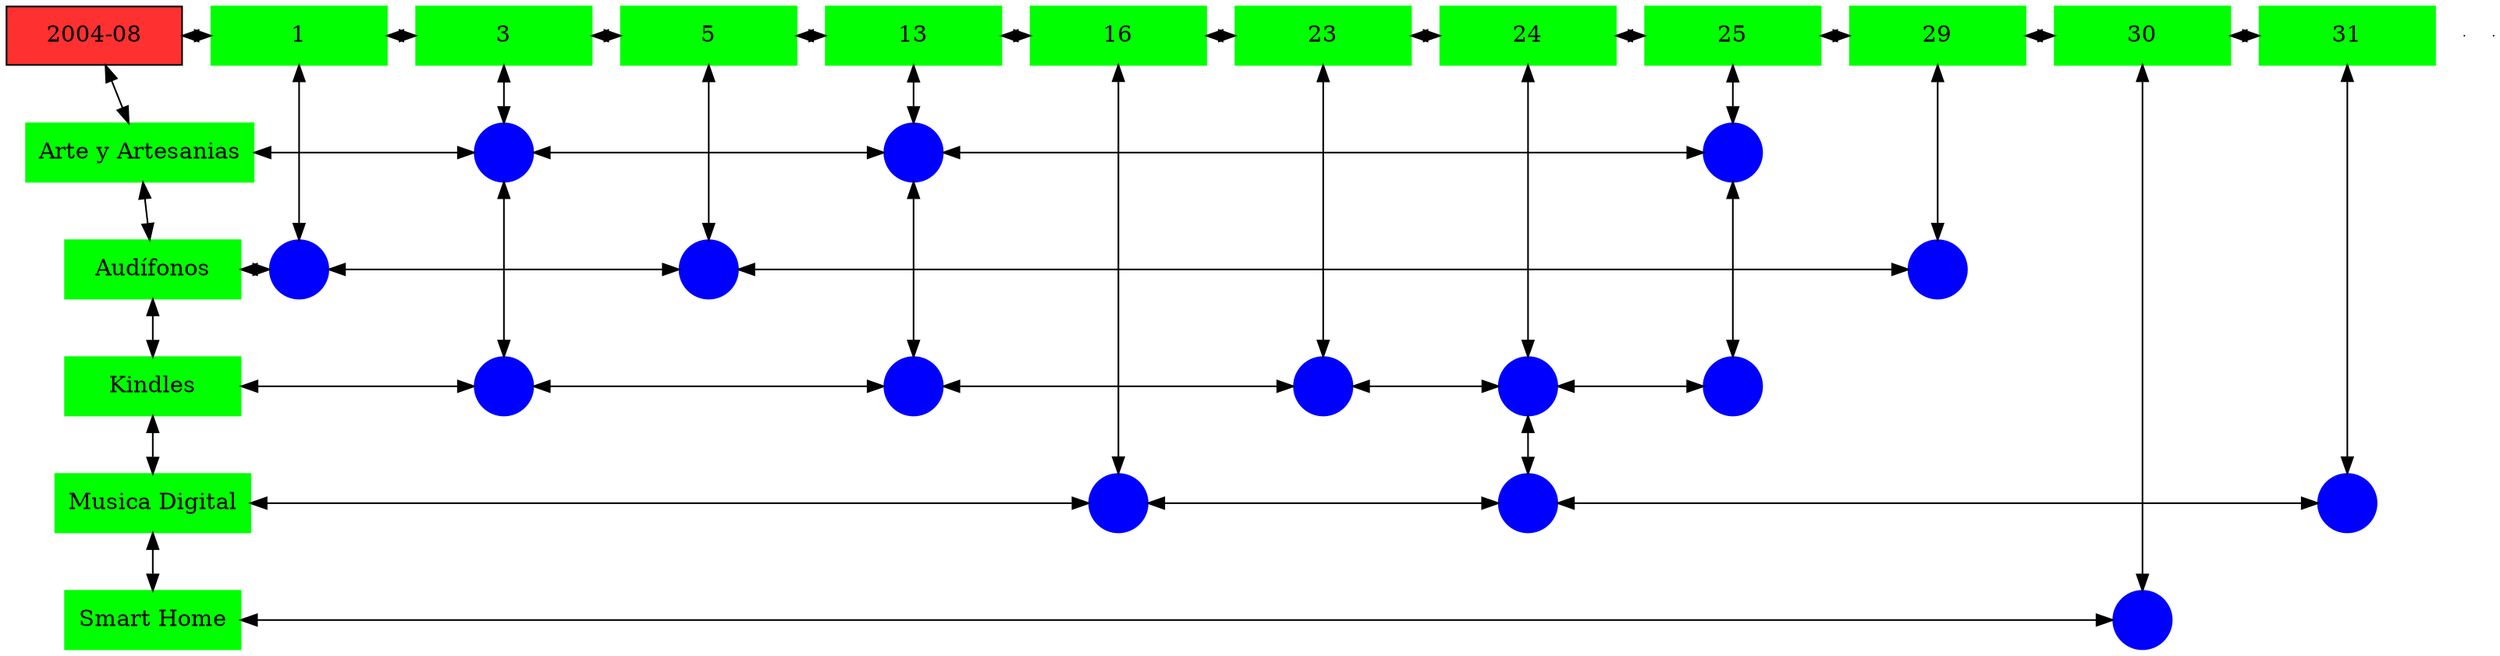 digraph G{
node[shape="box"];
nodeMt[ label = "2004-08", width = 1.5, style = filled, fillcolor = firebrick1, group = 1 ];
e0[ shape = point, width = 0 ];
e1[ shape = point, width = 0 ];
node0xc00224db30[label="1",color=green,style =filled,width = 1.5 group=1];
nodeMt->node0xc00224db30[dir="both"];
{rank=same;nodeMt;node0xc00224db30;}
node0xc001e637c0[label="3",color=green,style =filled,width = 1.5 group=3];
node0xc00224db30->node0xc001e637c0[dir="both"];
{rank=same;node0xc00224db30;node0xc001e637c0;}
node0xc0022959f0[label="5",color=green,style =filled,width = 1.5 group=5];
node0xc001e637c0->node0xc0022959f0[dir="both"];
{rank=same;node0xc001e637c0;node0xc0022959f0;}
node0xc002137c20[label="13",color=green,style =filled,width = 1.5 group=13];
node0xc0022959f0->node0xc002137c20[dir="both"];
{rank=same;node0xc0022959f0;node0xc002137c20;}
node0xc002063400[label="16",color=green,style =filled,width = 1.5 group=16];
node0xc002137c20->node0xc002063400[dir="both"];
{rank=same;node0xc002137c20;node0xc002063400;}
node0xc001f86f00[label="23",color=green,style =filled,width = 1.5 group=23];
node0xc002063400->node0xc001f86f00[dir="both"];
{rank=same;node0xc002063400;node0xc001f86f00;}
node0xc001f3e5f0[label="24",color=green,style =filled,width = 1.5 group=24];
node0xc001f86f00->node0xc001f3e5f0[dir="both"];
{rank=same;node0xc001f86f00;node0xc001f3e5f0;}
node0xc001e979f0[label="25",color=green,style =filled,width = 1.5 group=25];
node0xc001f3e5f0->node0xc001e979f0[dir="both"];
{rank=same;node0xc001f3e5f0;node0xc001e979f0;}
node0xc0021589b0[label="29",color=green,style =filled,width = 1.5 group=29];
node0xc001e979f0->node0xc0021589b0[dir="both"];
{rank=same;node0xc001e979f0;node0xc0021589b0;}
node0xc001f86320[label="30",color=green,style =filled,width = 1.5 group=30];
node0xc0021589b0->node0xc001f86320[dir="both"];
{rank=same;node0xc0021589b0;node0xc001f86320;}
node0xc001e80d20[label="31",color=green,style =filled,width = 1.5 group=31];
node0xc001f86320->node0xc001e80d20[dir="both"];
{rank=same;node0xc001f86320;node0xc001e80d20;}
node0xc002137bd0[label="Arte y Artesanias",color=green,style =filled width = 1.5 group=1];
node0xc002202e00[label="",color=blue,style =filled, width = 0.5 group=3 shape=circle];
node0xc002137bd0->node0xc002202e00[dir="both"];
{rank=same;node0xc002137bd0;node0xc002202e00;}
node0xc00213e980[label="",color=blue,style =filled, width = 0.5 group=13 shape=circle];
node0xc002202e00->node0xc00213e980[dir="both"];
{rank=same;node0xc00213e980;node0xc002202e00;}
node0xc002199e00[label="",color=blue,style =filled, width = 0.5 group=25 shape=circle];
node0xc00213e980->node0xc002199e00[dir="both"];
{rank=same;node0xc002199e00;node0xc00213e980;}
node0xc002158960[label="Audífonos",color=green,style =filled width = 1.5 group=1];
node0xc002258280[label="",color=blue,style =filled, width = 0.5 group=1 shape=circle];
node0xc002158960->node0xc002258280[dir="both"];
{rank=same;node0xc002158960;node0xc002258280;}
node0xc002299080[label="",color=blue,style =filled, width = 0.5 group=5 shape=circle];
node0xc002258280->node0xc002299080[dir="both"];
{rank=same;node0xc002299080;node0xc002258280;}
node0xc002156d80[label="",color=blue,style =filled, width = 0.5 group=29 shape=circle];
node0xc002299080->node0xc002156d80[dir="both"];
{rank=same;node0xc002156d80;node0xc002299080;}
node0xc001e63770[label="Kindles",color=green,style =filled width = 1.5 group=1];
node0xc001e5d300[label="",color=blue,style =filled, width = 0.5 group=3 shape=circle];
node0xc001e63770->node0xc001e5d300[dir="both"];
{rank=same;node0xc001e63770;node0xc001e5d300;}
node0xc0021adc80[label="",color=blue,style =filled, width = 0.5 group=13 shape=circle];
node0xc001e5d300->node0xc0021adc80[dir="both"];
{rank=same;node0xc0021adc80;node0xc001e5d300;}
node0xc001f88900[label="",color=blue,style =filled, width = 0.5 group=23 shape=circle];
node0xc0021adc80->node0xc001f88900[dir="both"];
{rank=same;node0xc001f88900;node0xc0021adc80;}
node0xc001f29e00[label="",color=blue,style =filled, width = 0.5 group=24 shape=circle];
node0xc001f88900->node0xc001f29e00[dir="both"];
{rank=same;node0xc001f29e00;node0xc001f88900;}
node0xc001e8bd80[label="",color=blue,style =filled, width = 0.5 group=25 shape=circle];
node0xc001f29e00->node0xc001e8bd80[dir="both"];
{rank=same;node0xc001e8bd80;node0xc001f29e00;}
node0xc001e80cd0[label="Musica Digital",color=green,style =filled width = 1.5 group=1];
node0xc002064680[label="",color=blue,style =filled, width = 0.5 group=16 shape=circle];
node0xc001e80cd0->node0xc002064680[dir="both"];
{rank=same;node0xc001e80cd0;node0xc002064680;}
node0xc00207a080[label="",color=blue,style =filled, width = 0.5 group=24 shape=circle];
node0xc002064680->node0xc00207a080[dir="both"];
{rank=same;node0xc00207a080;node0xc002064680;}
node0xc001e75180[label="",color=blue,style =filled, width = 0.5 group=31 shape=circle];
node0xc00207a080->node0xc001e75180[dir="both"];
{rank=same;node0xc001e75180;node0xc00207a080;}
node0xc001f862d0[label="Smart Home",color=green,style =filled width = 1.5 group=1];
node0xc001f88100[label="",color=blue,style =filled, width = 0.5 group=30 shape=circle];
node0xc001f862d0->node0xc001f88100[dir="both"];
{rank=same;node0xc001f862d0;node0xc001f88100;}
node0xc00224db30->node0xc002258280[dir="both"];
node0xc001e637c0->node0xc002202e00[dir="both"];
node0xc002202e00->node0xc001e5d300[dir="both"];
node0xc0022959f0->node0xc002299080[dir="both"];
node0xc002137c20->node0xc00213e980[dir="both"];
node0xc00213e980->node0xc0021adc80[dir="both"];
node0xc002063400->node0xc002064680[dir="both"];
node0xc001f86f00->node0xc001f88900[dir="both"];
node0xc001f3e5f0->node0xc001f29e00[dir="both"];
node0xc001f29e00->node0xc00207a080[dir="both"];
node0xc001e979f0->node0xc002199e00[dir="both"];
node0xc002199e00->node0xc001e8bd80[dir="both"];
node0xc0021589b0->node0xc002156d80[dir="both"];
node0xc001f86320->node0xc001f88100[dir="both"];
node0xc001e80d20->node0xc001e75180[dir="both"];
nodeMt->node0xc002137bd0[dir="both"];
node0xc002137bd0->node0xc002158960[dir="both"];
node0xc002158960->node0xc001e63770[dir="both"];
node0xc001e63770->node0xc001e80cd0[dir="both"];
node0xc001e80cd0->node0xc001f862d0[dir="both"];
}
